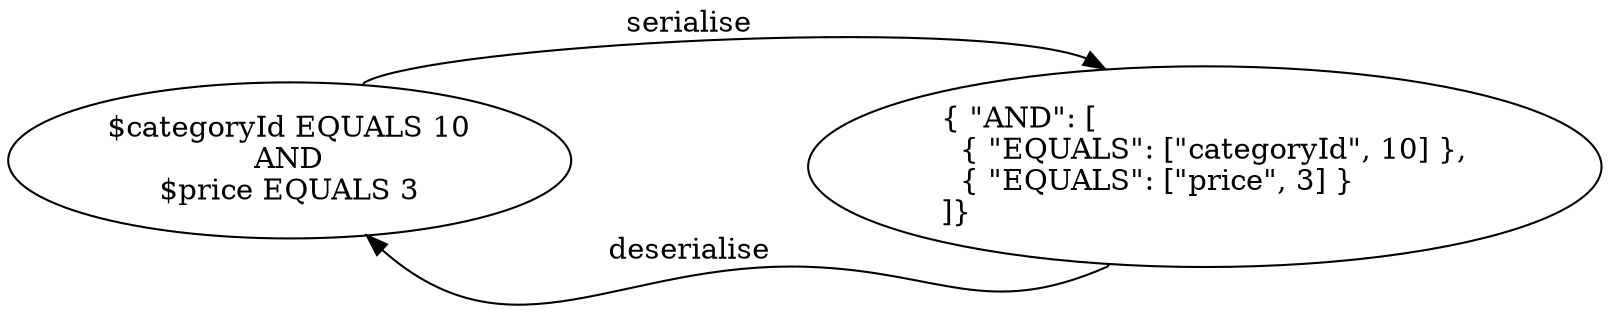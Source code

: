 digraph {
    rankdir=LR
    splines=true

    rule[label="$categoryId EQUALS 10\nAND\n$price EQUALS 3"]
    json[label="{ \"AND\": [\l  { \"EQUALS\": [\"categoryId\", 10] },\l  { \"EQUALS\": [\"price\", 3] }\l]}\l"]

    rule:ne -> json:nw[label="serialise" class="disabled"]
    json:sw -> rule:se[label="deserialise"]
}
